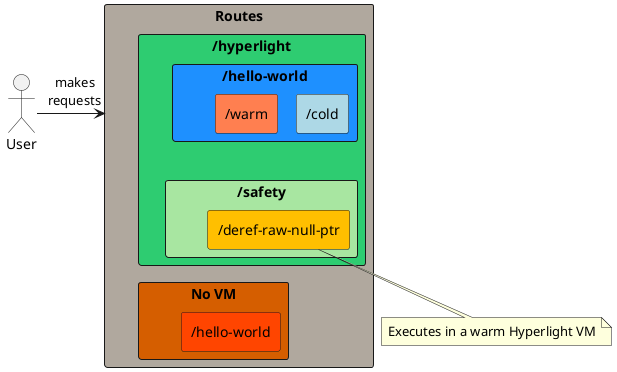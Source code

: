 @startuml
!pragma layout smetana
hide stereotypes

skinparam rectangle {
    BackgroundColor<<Routes>> #B0A89E

    BackgroundColor<<NoVM>> #D55E00
    BackgroundColor<<NoVMHW>> #FF4500

    BackgroundColor<<HL>> #2ECC71

    BackgroundColor<<HLHW>> #1E90FF
    BackgroundColor<<HLHWCold>> #ADD8E6
    BackgroundColor<<HLHWWarm>> #FF7F50

    BackgroundColor<<HLSafety>> #A8E6A1
    BackgroundColor<<HLSafetyDRNP>> #FFBF00
}

actor User

rectangle Routes <<Routes>> as routes {
    rectangle "No VM" <<NoVM>> as no_vm {
        rectangle "/hello-world" <<NoVMHW>> as no_vm_hw
    }

    rectangle "/hyperlight" <<HL>> as hl {
        rectangle "/hello-world" <<HLHW>> as hl_hw {
            rectangle "/cold" <<HLHWCold>> as hl_hw_cold
            rectangle "/warm" <<HLHWWarm>> as hl_hw_warm
        }

        rectangle "/safety" <<HLSafety>> as hl_safety {
            rectangle "/deref-raw-null-ptr" <<HLSafetyDRNP>> as hl_safety_drnp
        }
    }
}

note bottom of hl_safety_drnp: Executes in a warm Hyperlight VM

User -r-> routes: "makes\nrequests\t"
hl_hw -d[hidden]-> hl_safety
hl -d[hidden]--> no_vm

@enduml